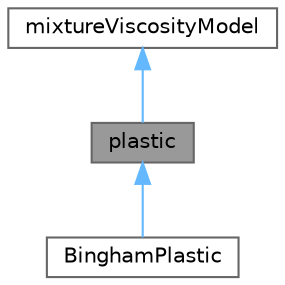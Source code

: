 digraph "plastic"
{
 // LATEX_PDF_SIZE
  bgcolor="transparent";
  edge [fontname=Helvetica,fontsize=10,labelfontname=Helvetica,labelfontsize=10];
  node [fontname=Helvetica,fontsize=10,shape=box,height=0.2,width=0.4];
  Node1 [id="Node000001",label="plastic",height=0.2,width=0.4,color="gray40", fillcolor="grey60", style="filled", fontcolor="black",tooltip="Viscosity correction model for a generic power-law plastic."];
  Node2 -> Node1 [id="edge1_Node000001_Node000002",dir="back",color="steelblue1",style="solid",tooltip=" "];
  Node2 [id="Node000002",label="mixtureViscosityModel",height=0.2,width=0.4,color="gray40", fillcolor="white", style="filled",URL="$classFoam_1_1mixtureViscosityModel.html",tooltip="An abstract base class for incompressible mixtureViscosityModels."];
  Node1 -> Node3 [id="edge2_Node000001_Node000003",dir="back",color="steelblue1",style="solid",tooltip=" "];
  Node3 [id="Node000003",label="BinghamPlastic",height=0.2,width=0.4,color="gray40", fillcolor="white", style="filled",URL="$classFoam_1_1mixtureViscosityModels_1_1BinghamPlastic.html",tooltip="Viscosity correction model for Bingham plastics."];
}
